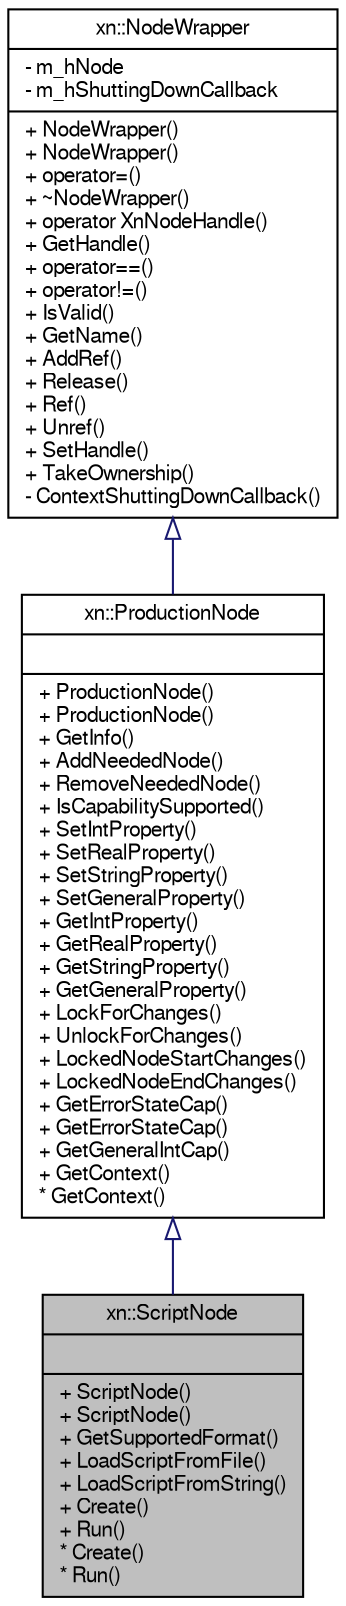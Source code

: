 digraph G
{
  edge [fontname="FreeSans",fontsize="10",labelfontname="FreeSans",labelfontsize="10"];
  node [fontname="FreeSans",fontsize="10",shape=record];
  Node1 [label="{xn::ScriptNode\n||+ ScriptNode()\l+ ScriptNode()\l+ GetSupportedFormat()\l+ LoadScriptFromFile()\l+ LoadScriptFromString()\l+ Create()\l+ Run()\l* Create()\l* Run()\l}",height=0.2,width=0.4,color="black", fillcolor="grey75", style="filled" fontcolor="black"];
  Node2 -> Node1 [dir=back,color="midnightblue",fontsize="10",style="solid",arrowtail="empty",fontname="FreeSans"];
  Node2 [label="{xn::ProductionNode\n||+ ProductionNode()\l+ ProductionNode()\l+ GetInfo()\l+ AddNeededNode()\l+ RemoveNeededNode()\l+ IsCapabilitySupported()\l+ SetIntProperty()\l+ SetRealProperty()\l+ SetStringProperty()\l+ SetGeneralProperty()\l+ GetIntProperty()\l+ GetRealProperty()\l+ GetStringProperty()\l+ GetGeneralProperty()\l+ LockForChanges()\l+ UnlockForChanges()\l+ LockedNodeStartChanges()\l+ LockedNodeEndChanges()\l+ GetErrorStateCap()\l+ GetErrorStateCap()\l+ GetGeneralIntCap()\l+ GetContext()\l* GetContext()\l}",height=0.2,width=0.4,color="black", fillcolor="white", style="filled",URL="$classxn_1_1_production_node.html"];
  Node3 -> Node2 [dir=back,color="midnightblue",fontsize="10",style="solid",arrowtail="empty",fontname="FreeSans"];
  Node3 [label="{xn::NodeWrapper\n|- m_hNode\l- m_hShuttingDownCallback\l|+ NodeWrapper()\l+ NodeWrapper()\l+ operator=()\l+ ~NodeWrapper()\l+ operator XnNodeHandle()\l+ GetHandle()\l+ operator==()\l+ operator!=()\l+ IsValid()\l+ GetName()\l+ AddRef()\l+ Release()\l+ Ref()\l+ Unref()\l+ SetHandle()\l+ TakeOwnership()\l- ContextShuttingDownCallback()\l}",height=0.2,width=0.4,color="black", fillcolor="white", style="filled",URL="$classxn_1_1_node_wrapper.html"];
}
